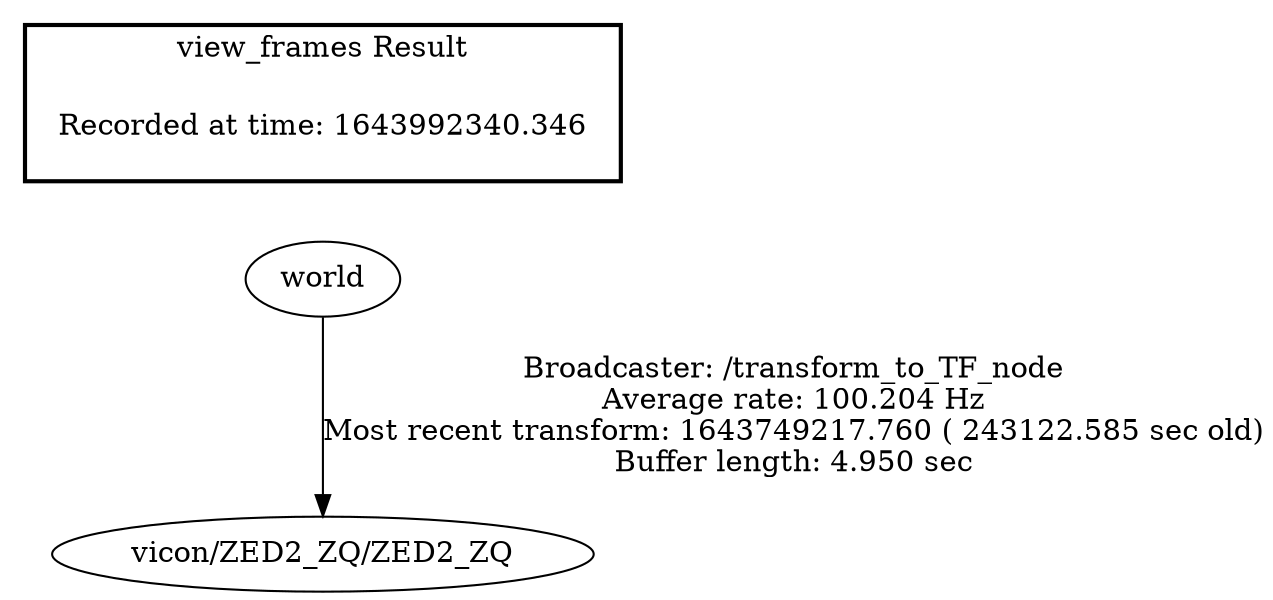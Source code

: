 digraph G {
"world" -> "vicon/ZED2_ZQ/ZED2_ZQ"[label="Broadcaster: /transform_to_TF_node\nAverage rate: 100.204 Hz\nMost recent transform: 1643749217.760 ( 243122.585 sec old)\nBuffer length: 4.950 sec\n"];
edge [style=invis];
 subgraph cluster_legend { style=bold; color=black; label ="view_frames Result";
"Recorded at time: 1643992340.346"[ shape=plaintext ] ;
 }->"world";
}